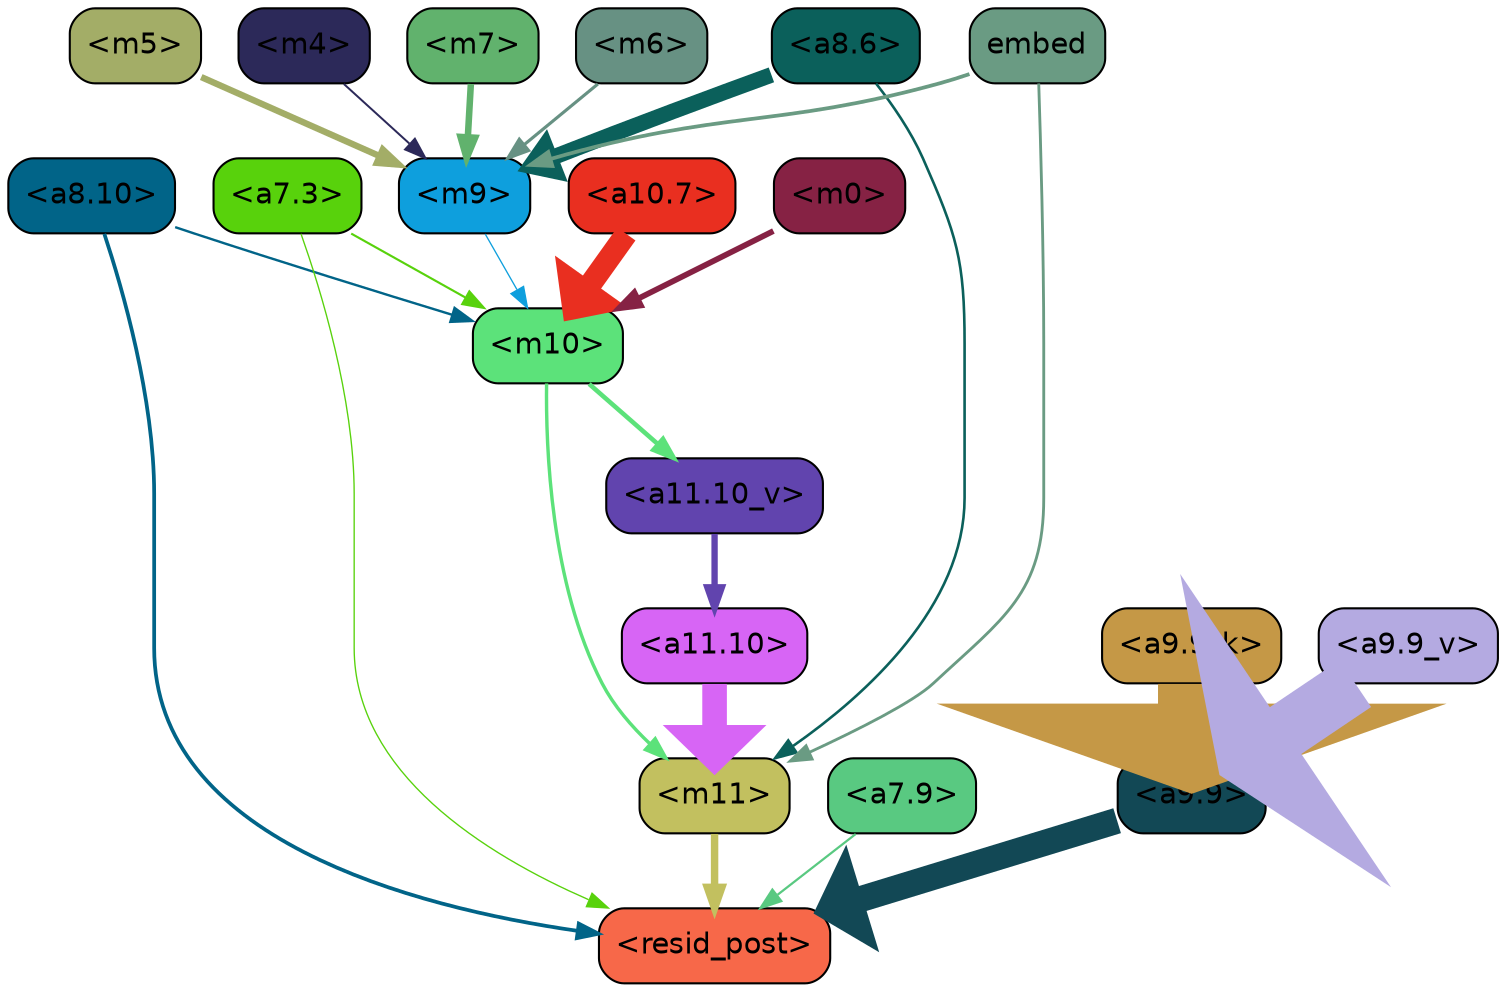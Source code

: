 strict digraph "" {
	graph [bgcolor=transparent,
		layout=dot,
		overlap=false,
		splines=true
	];
	"<m11>"	[color=black,
		fillcolor="#c2c05f",
		fontname=Helvetica,
		shape=box,
		style="filled, rounded"];
	"<resid_post>"	[color=black,
		fillcolor="#f76849",
		fontname=Helvetica,
		shape=box,
		style="filled, rounded"];
	"<m11>" -> "<resid_post>"	[color="#c2c05f",
		penwidth=3.564229369163513];
	"<a9.9>"	[color=black,
		fillcolor="#124855",
		fontname=Helvetica,
		shape=box,
		style="filled, rounded"];
	"<a9.9>" -> "<resid_post>"	[color="#124855",
		penwidth=12.493714332580566];
	"<a8.10>"	[color=black,
		fillcolor="#016488",
		fontname=Helvetica,
		shape=box,
		style="filled, rounded"];
	"<a8.10>" -> "<resid_post>"	[color="#016488",
		penwidth=1.7969894409179688];
	"<m10>"	[color=black,
		fillcolor="#5ce27a",
		fontname=Helvetica,
		shape=box,
		style="filled, rounded"];
	"<a8.10>" -> "<m10>"	[color="#016488",
		penwidth=1.1516046524047852];
	"<a7.9>"	[color=black,
		fillcolor="#59c981",
		fontname=Helvetica,
		shape=box,
		style="filled, rounded"];
	"<a7.9>" -> "<resid_post>"	[color="#59c981",
		penwidth=1.061915397644043];
	"<a7.3>"	[color=black,
		fillcolor="#58d20c",
		fontname=Helvetica,
		shape=box,
		style="filled, rounded"];
	"<a7.3>" -> "<resid_post>"	[color="#58d20c",
		penwidth=0.6493911743164062];
	"<a7.3>" -> "<m10>"	[color="#58d20c",
		penwidth=1.0287714004516602];
	"<a11.10>"	[color=black,
		fillcolor="#d765f5",
		fontname=Helvetica,
		shape=box,
		style="filled, rounded"];
	"<a11.10>" -> "<m11>"	[color="#d765f5",
		penwidth=11.804504871368408];
	"<m10>" -> "<m11>"	[color="#5ce27a",
		penwidth=1.6351637840270996];
	"<a11.10_v>"	[color=black,
		fillcolor="#6144ae",
		fontname=Helvetica,
		shape=box,
		style="filled, rounded"];
	"<m10>" -> "<a11.10_v>"	[color="#5ce27a",
		penwidth=2.195528030395508];
	"<a8.6>"	[color=black,
		fillcolor="#0b605b",
		fontname=Helvetica,
		shape=box,
		style="filled, rounded"];
	"<a8.6>" -> "<m11>"	[color="#0b605b",
		penwidth=1.2564282417297363];
	"<m9>"	[color=black,
		fillcolor="#0e9fdd",
		fontname=Helvetica,
		shape=box,
		style="filled, rounded"];
	"<a8.6>" -> "<m9>"	[color="#0b605b",
		penwidth=7.538959503173828];
	embed	[color=black,
		fillcolor="#6a9b83",
		fontname=Helvetica,
		shape=box,
		style="filled, rounded"];
	embed -> "<m11>"	[color="#6a9b83",
		penwidth=1.3679008483886719];
	embed -> "<m9>"	[color="#6a9b83",
		penwidth=1.8025074005126953];
	"<a11.10_v>" -> "<a11.10>"	[color="#6144ae",
		penwidth=3.037395477294922];
	"<a10.7>"	[color=black,
		fillcolor="#e92f20",
		fontname=Helvetica,
		shape=box,
		style="filled, rounded"];
	"<a10.7>" -> "<m10>"	[color="#e92f20",
		penwidth=10.747549057006836];
	"<m9>" -> "<m10>"	[color="#0e9fdd",
		penwidth=0.6350235939025879];
	"<m0>"	[color=black,
		fillcolor="#862244",
		fontname=Helvetica,
		shape=box,
		style="filled, rounded"];
	"<m0>" -> "<m10>"	[color="#862244",
		penwidth=2.7613906860351562];
	"<m7>"	[color=black,
		fillcolor="#61b26d",
		fontname=Helvetica,
		shape=box,
		style="filled, rounded"];
	"<m7>" -> "<m9>"	[color="#61b26d",
		penwidth=3.136892318725586];
	"<m6>"	[color=black,
		fillcolor="#679183",
		fontname=Helvetica,
		shape=box,
		style="filled, rounded"];
	"<m6>" -> "<m9>"	[color="#679183",
		penwidth=1.5130538940429688];
	"<m5>"	[color=black,
		fillcolor="#a3ad67",
		fontname=Helvetica,
		shape=box,
		style="filled, rounded"];
	"<m5>" -> "<m9>"	[color="#a3ad67",
		penwidth=3.070161819458008];
	"<m4>"	[color=black,
		fillcolor="#2c2959",
		fontname=Helvetica,
		shape=box,
		style="filled, rounded"];
	"<m4>" -> "<m9>"	[color="#2c2959",
		penwidth=0.9546451568603516];
	"<a9.9_k>"	[color=black,
		fillcolor="#c59846",
		fontname=Helvetica,
		shape=box,
		style="filled, rounded"];
	"<a9.9_k>" -> "<a9.9>"	[color="#c59846",
		penwidth=32.31142416596413];
	"<a9.9_v>"	[color=black,
		fillcolor="#b4aae1",
		fontname=Helvetica,
		shape=box,
		style="filled, rounded"];
	"<a9.9_v>" -> "<a9.9>"	[color="#b4aae1",
		penwidth=27.08489227294922];
}
